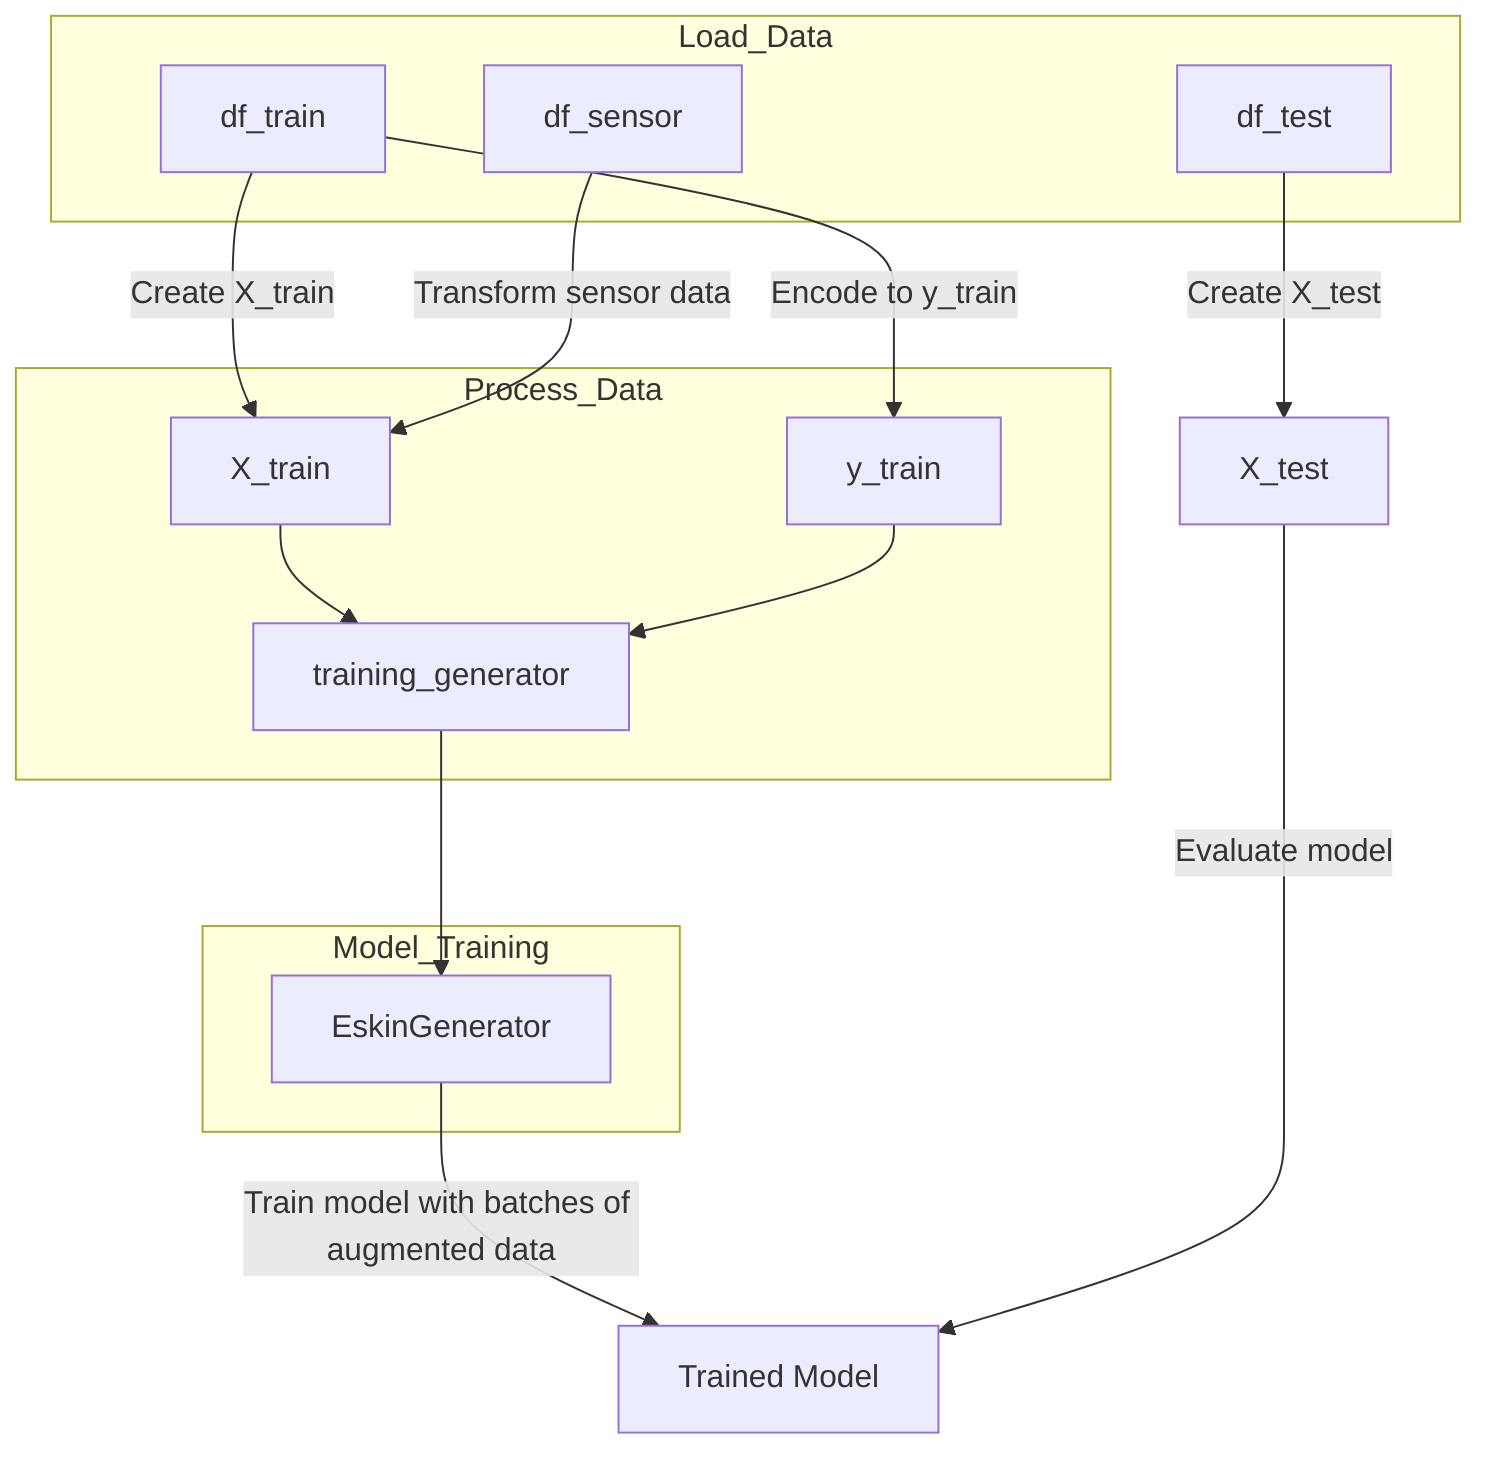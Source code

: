 %% Mermaid Diagram for Data Science Project Workflow
flowchart TD
    subgraph Load_Data
        A1["df_train"]
        A2["df_test"]
        A3["df_sensor"]
    end
    
    A1 -->|"Create X_train"| B1["X_train"]
    A1 -->|"Encode to y_train"| B2["y_train"]
    A2 -->|"Create X_test"| B3["X_test"]
    A3 -->|"Transform sensor data"| B1
    
    subgraph Process_Data
        B1 --> C1["training_generator"]
        B2 --> C1
    end
    
    subgraph Model_Training
        C1 --> D1["EskinGenerator"]
    end
    
    D1 -->|"Train model with batches of augmented data"| E1["Trained Model"]
    B3 -->|"Evaluate model"| E1

    %% Comments for each block
    %% A1: Load training dataset
    %% A2: Load testing dataset
    %% A3: Load sensor data for transformations
    %% B1, B2, B3: Processed input features and targets
    %% C1: Data generator for training
    %% D1: ML model specific training process
    %% E1: Output trained model with evaluation